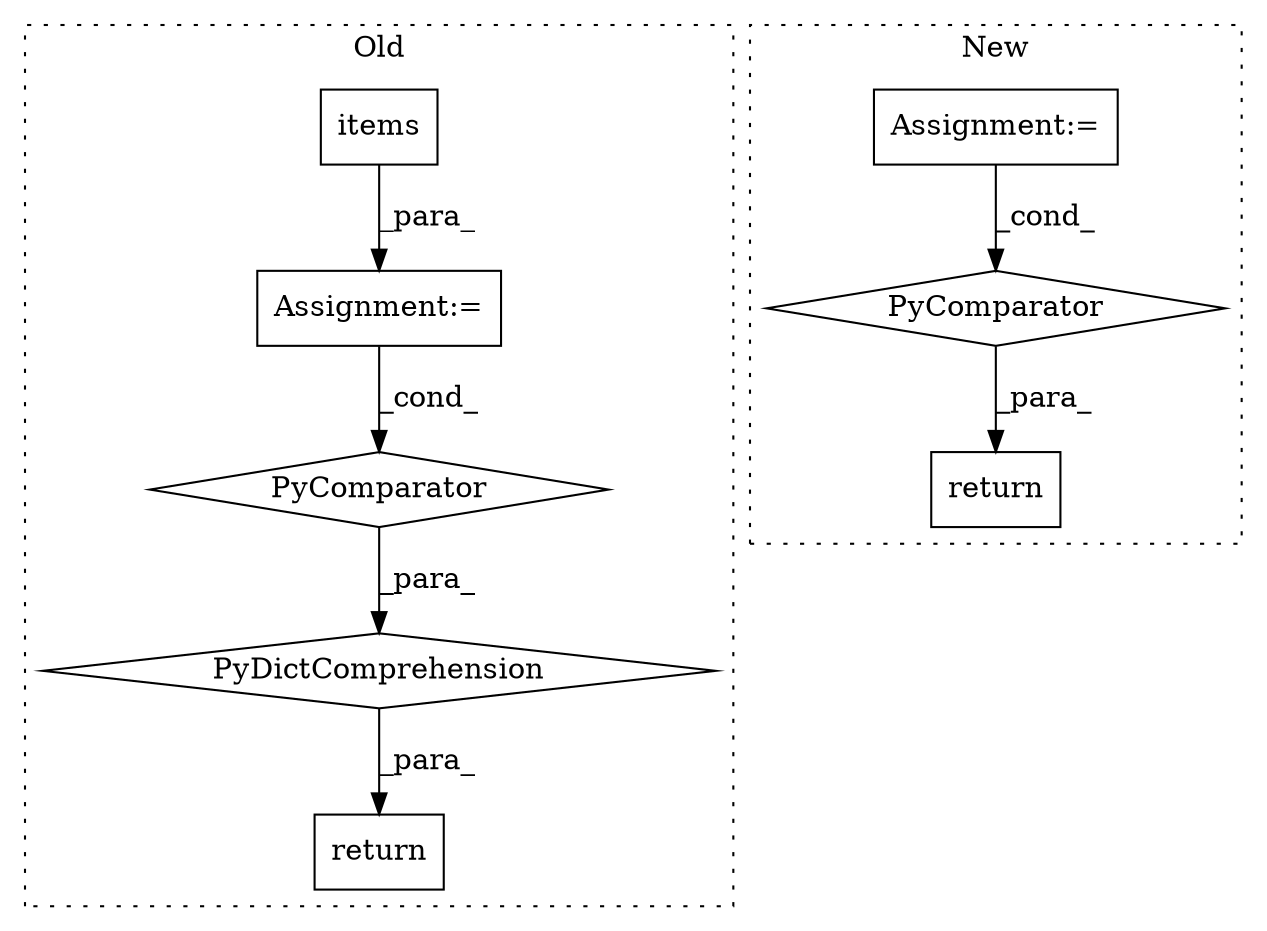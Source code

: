 digraph G {
subgraph cluster0 {
1 [label="PyDictComprehension" a="110" s="4963" l="131" shape="diamond"];
3 [label="Assignment:=" a="7" s="5052" l="34" shape="box"];
4 [label="PyComparator" a="113" s="5052" l="34" shape="diamond"];
6 [label="return" a="41" s="5101" l="7" shape="box"];
7 [label="items" a="32" s="5070" l="7" shape="box"];
label = "Old";
style="dotted";
}
subgraph cluster1 {
2 [label="return" a="41" s="4684" l="18" shape="box"];
5 [label="Assignment:=" a="7" s="4785" l="31" shape="box"];
8 [label="PyComparator" a="113" s="4785" l="31" shape="diamond"];
label = "New";
style="dotted";
}
1 -> 6 [label="_para_"];
3 -> 4 [label="_cond_"];
4 -> 1 [label="_para_"];
5 -> 8 [label="_cond_"];
7 -> 3 [label="_para_"];
8 -> 2 [label="_para_"];
}
